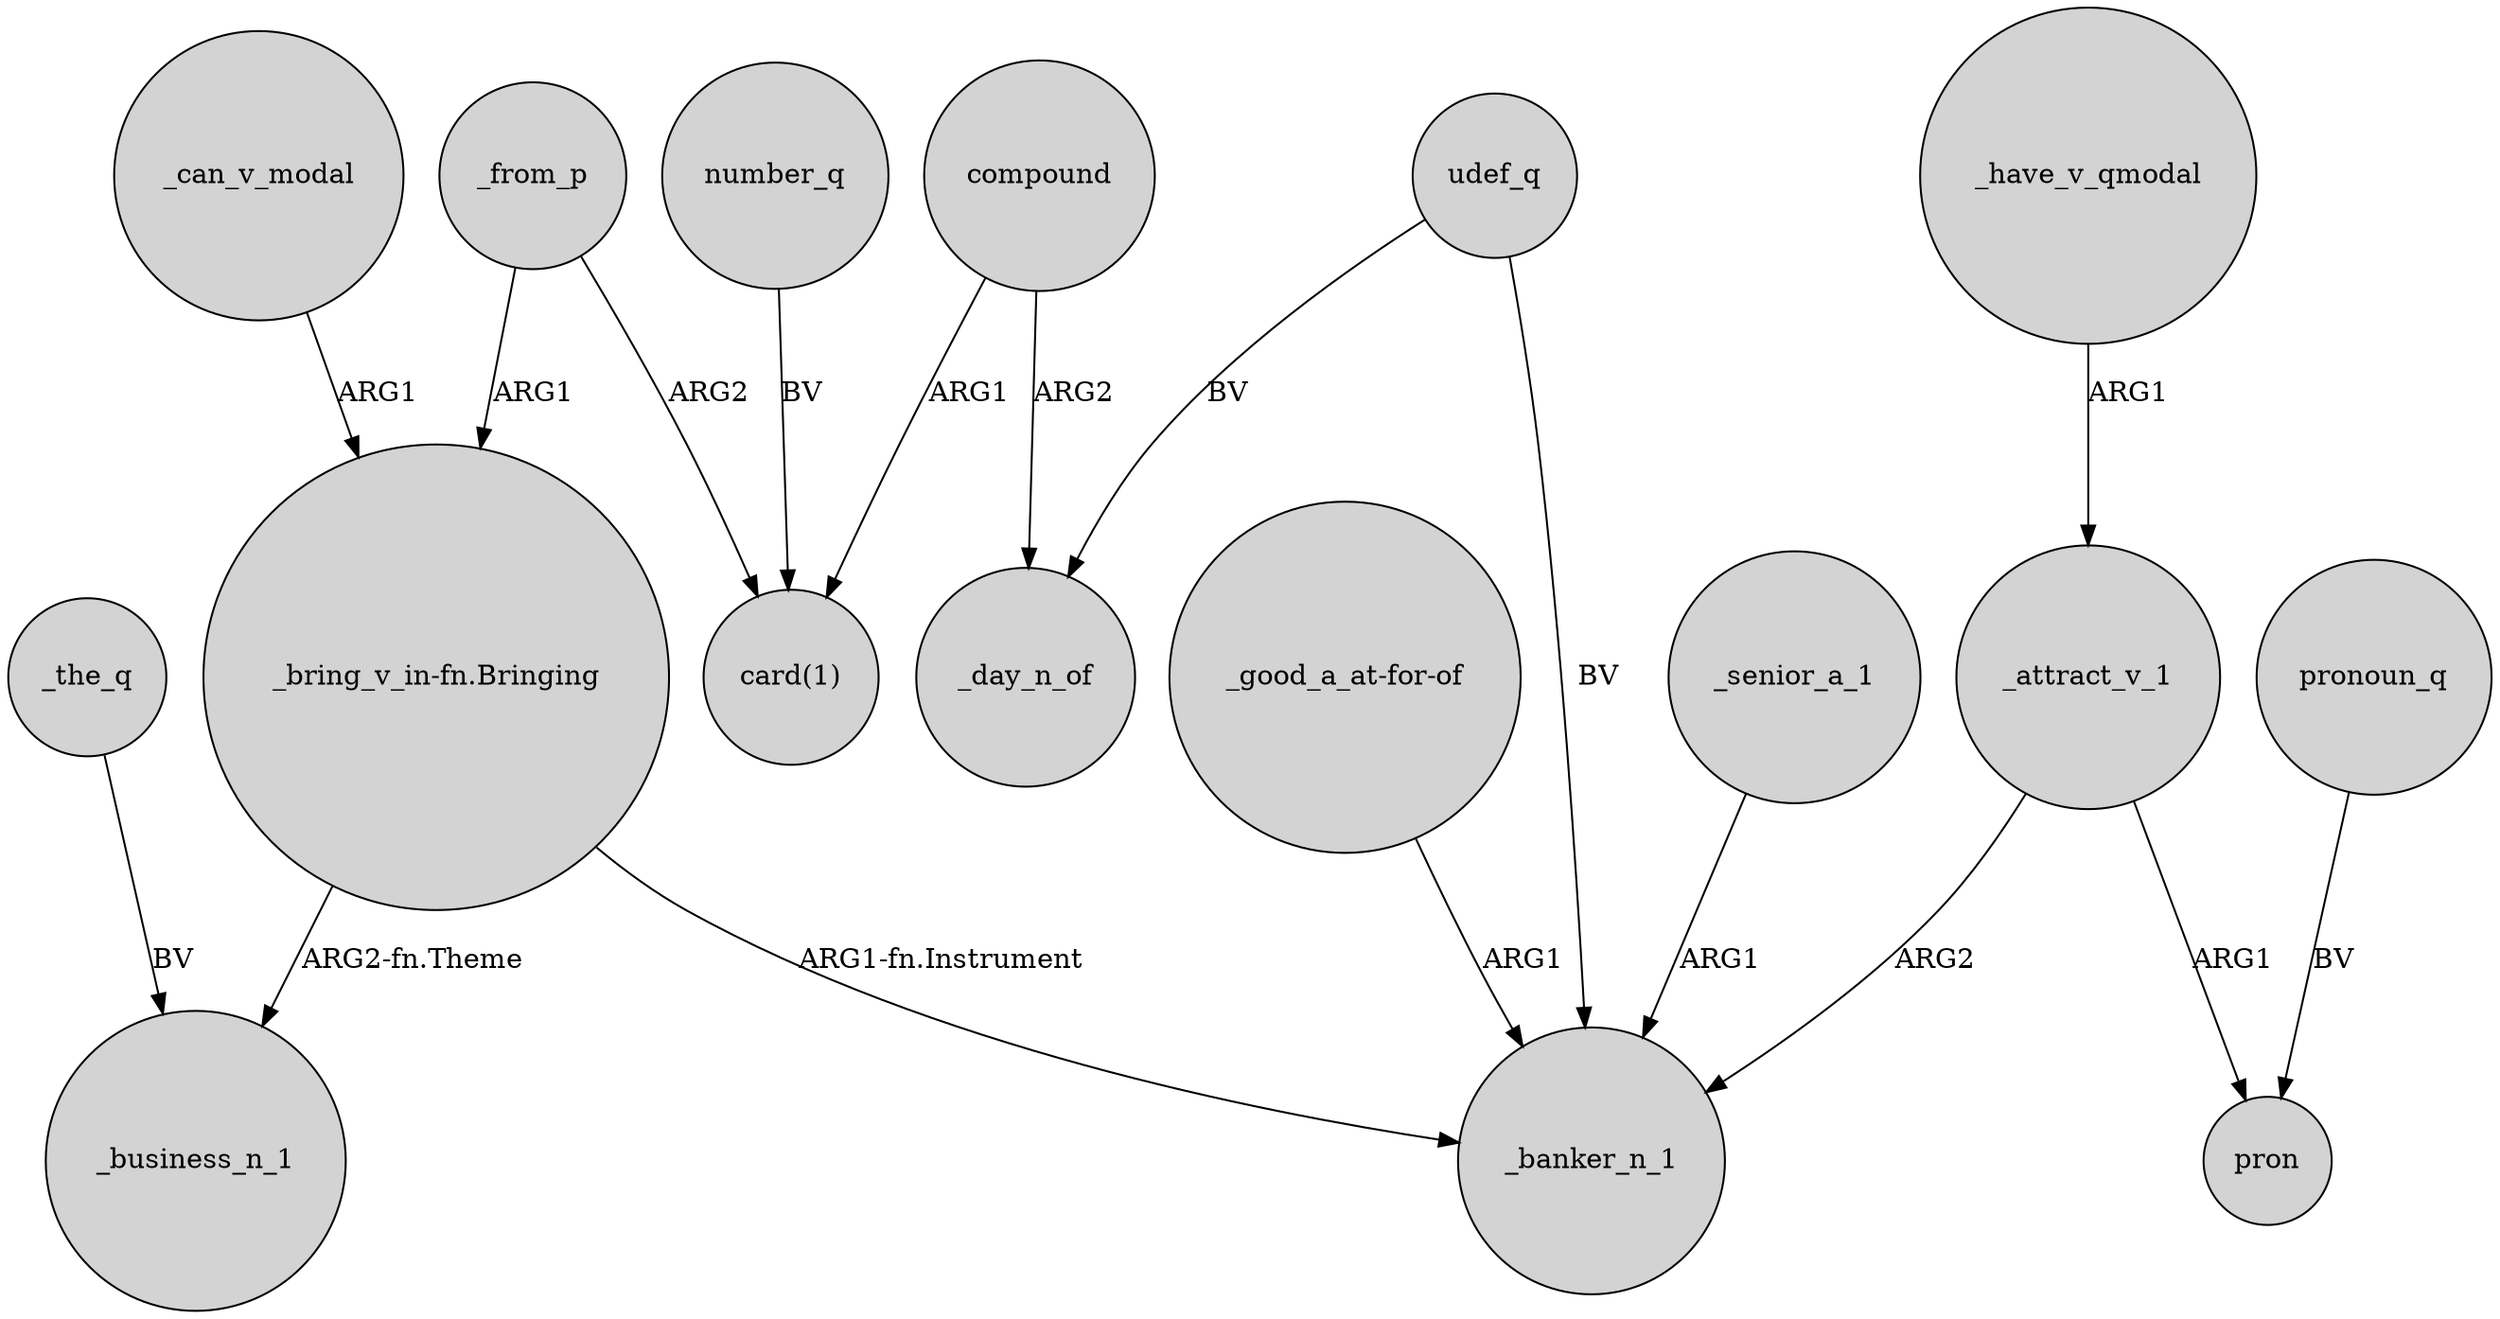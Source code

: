 digraph {
	node [shape=circle style=filled]
	compound -> "card(1)" [label=ARG1]
	_the_q -> _business_n_1 [label=BV]
	compound -> _day_n_of [label=ARG2]
	_attract_v_1 -> _banker_n_1 [label=ARG2]
	udef_q -> _day_n_of [label=BV]
	udef_q -> _banker_n_1 [label=BV]
	_from_p -> "card(1)" [label=ARG2]
	_senior_a_1 -> _banker_n_1 [label=ARG1]
	_have_v_qmodal -> _attract_v_1 [label=ARG1]
	_can_v_modal -> "_bring_v_in-fn.Bringing" [label=ARG1]
	"_good_a_at-for-of" -> _banker_n_1 [label=ARG1]
	"_bring_v_in-fn.Bringing" -> _banker_n_1 [label="ARG1-fn.Instrument"]
	_attract_v_1 -> pron [label=ARG1]
	"_bring_v_in-fn.Bringing" -> _business_n_1 [label="ARG2-fn.Theme"]
	_from_p -> "_bring_v_in-fn.Bringing" [label=ARG1]
	number_q -> "card(1)" [label=BV]
	pronoun_q -> pron [label=BV]
}

